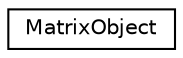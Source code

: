 digraph G
{
  edge [fontname="Helvetica",fontsize="10",labelfontname="Helvetica",labelfontsize="10"];
  node [fontname="Helvetica",fontsize="10",shape=record];
  rankdir=LR;
  Node1 [label="MatrixObject",height=0.2,width=0.4,color="black", fillcolor="white", style="filled",URL="$dc/de4/structMatrixObject.html"];
}
